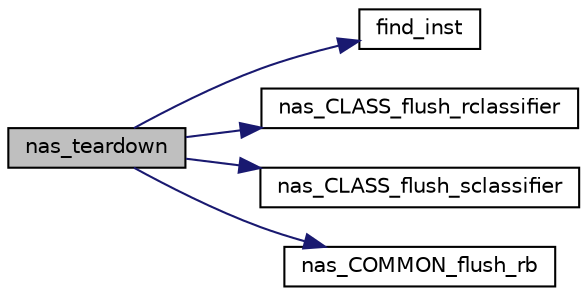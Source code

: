 digraph "nas_teardown"
{
 // LATEX_PDF_SIZE
  edge [fontname="Helvetica",fontsize="10",labelfontname="Helvetica",labelfontsize="10"];
  node [fontname="Helvetica",fontsize="10",shape=record];
  rankdir="LR";
  Node1 [label="nas_teardown",height=0.2,width=0.4,color="black", fillcolor="grey75", style="filled", fontcolor="black",tooltip=" "];
  Node1 -> Node2 [color="midnightblue",fontsize="10",style="solid",fontname="Helvetica"];
  Node2 [label="find_inst",height=0.2,width=0.4,color="black", fillcolor="white", style="filled",URL="$group__em.html#ga28d774e2507f48d92d653b984de1b239",tooltip="This function determines the instance id for a particular device pointer."];
  Node1 -> Node3 [color="midnightblue",fontsize="10",style="solid",fontname="Helvetica"];
  Node3 [label="nas_CLASS_flush_rclassifier",height=0.2,width=0.4,color="black", fillcolor="white", style="filled",URL="$group__em.html#gae179c49fb533d118a437934a869ce078",tooltip=" "];
  Node1 -> Node4 [color="midnightblue",fontsize="10",style="solid",fontname="Helvetica"];
  Node4 [label="nas_CLASS_flush_sclassifier",height=0.2,width=0.4,color="black", fillcolor="white", style="filled",URL="$group__em.html#ga4d0b49dbdb2516ffddcb860291fb6ea0",tooltip=" "];
  Node1 -> Node5 [color="midnightblue",fontsize="10",style="solid",fontname="Helvetica"];
  Node5 [label="nas_COMMON_flush_rb",height=0.2,width=0.4,color="black", fillcolor="white", style="filled",URL="$group__em.html#ga802b88f19ba0e847ccb9b04f0e4d53c3",tooltip="Clear all RB's for a particular connection."];
}
